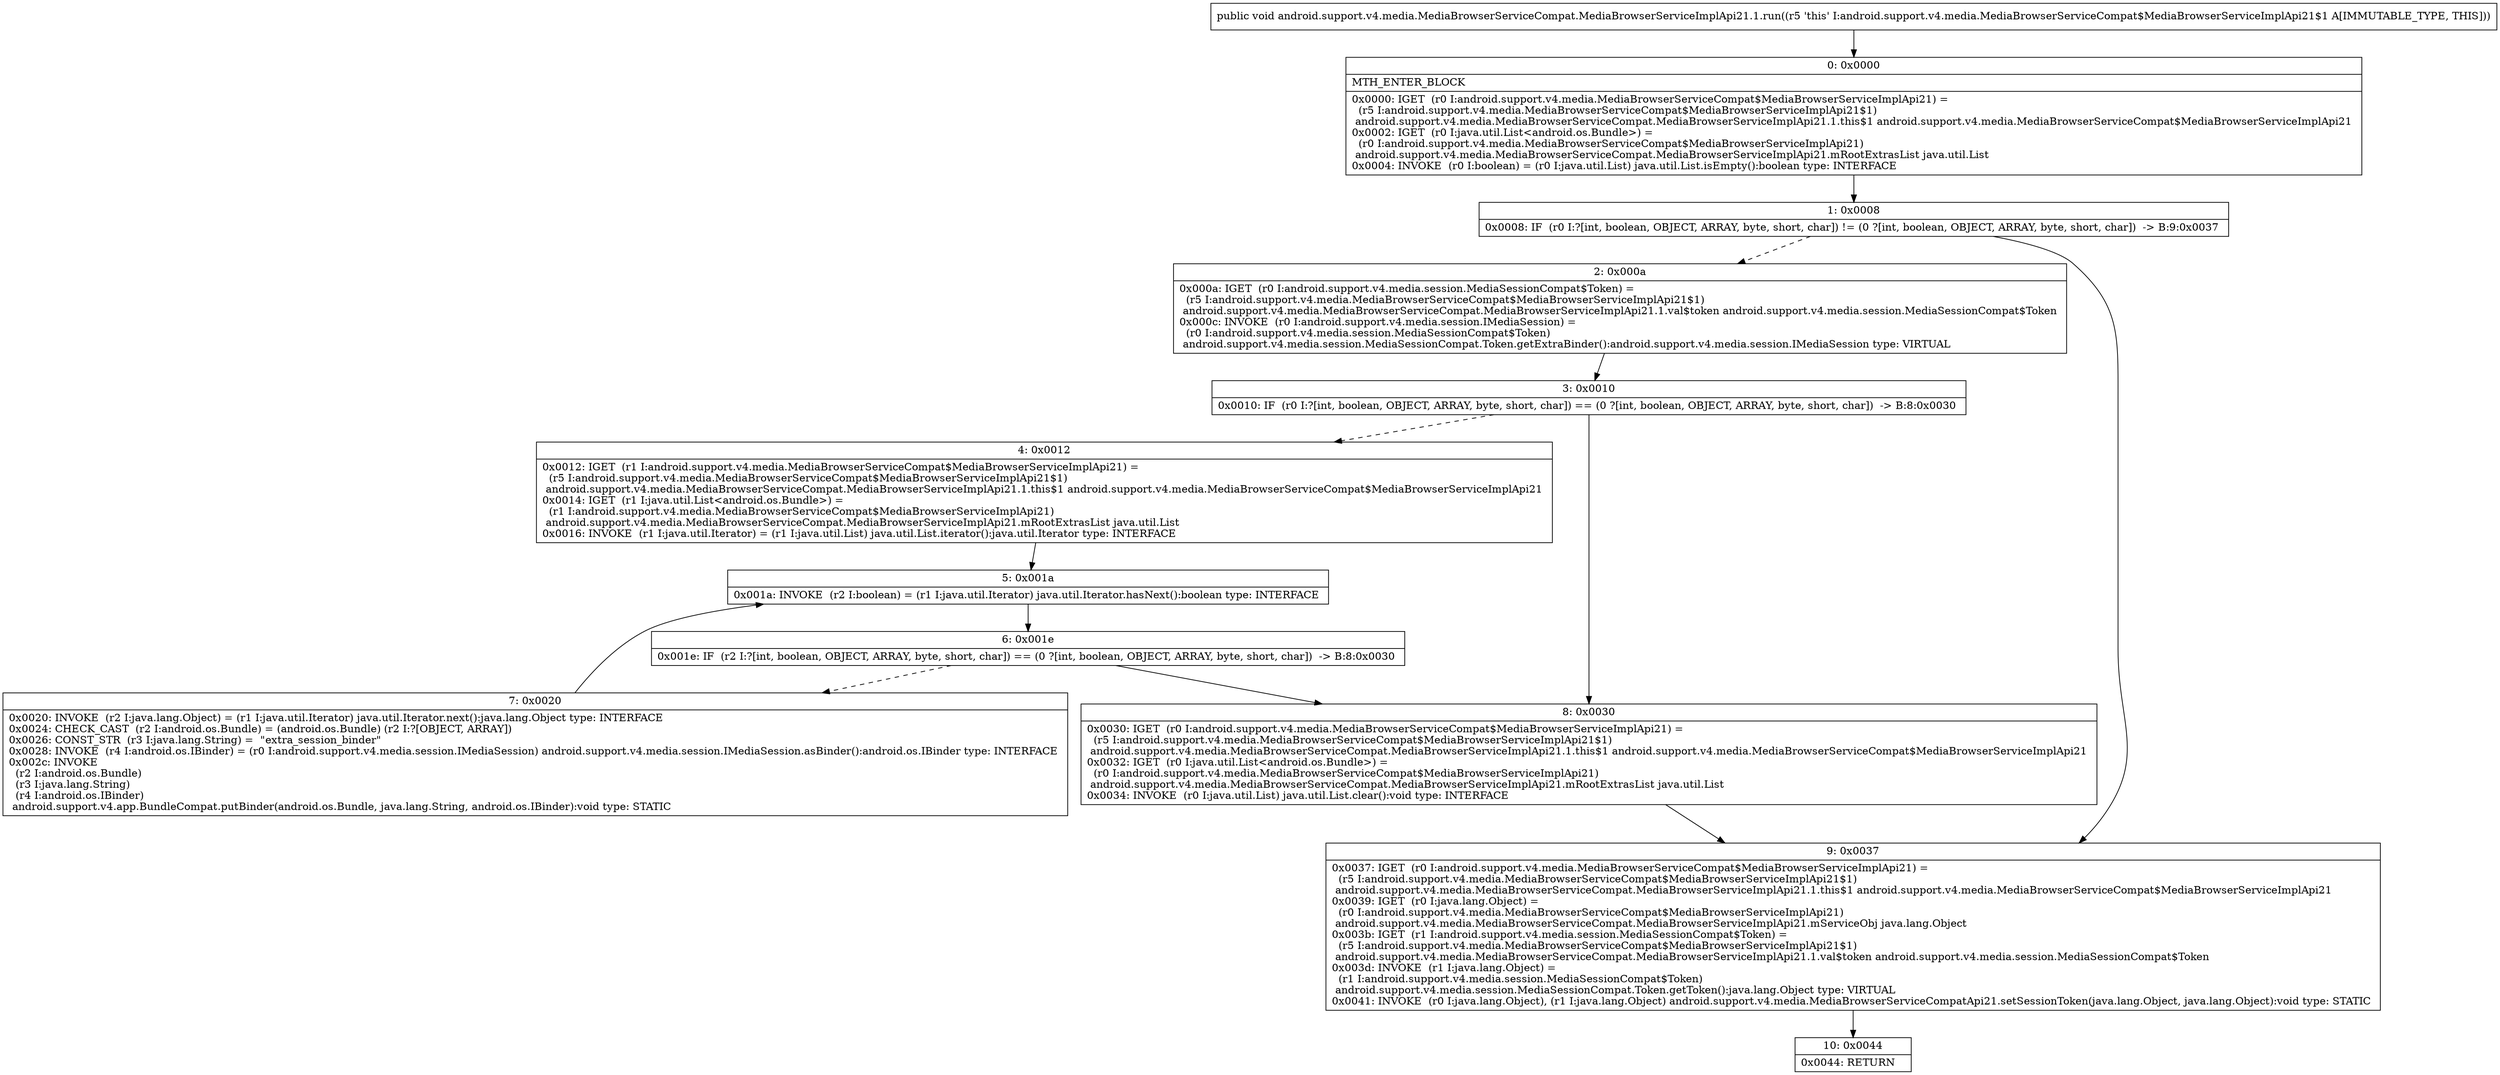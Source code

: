 digraph "CFG forandroid.support.v4.media.MediaBrowserServiceCompat.MediaBrowserServiceImplApi21.1.run()V" {
Node_0 [shape=record,label="{0\:\ 0x0000|MTH_ENTER_BLOCK\l|0x0000: IGET  (r0 I:android.support.v4.media.MediaBrowserServiceCompat$MediaBrowserServiceImplApi21) = \l  (r5 I:android.support.v4.media.MediaBrowserServiceCompat$MediaBrowserServiceImplApi21$1)\l android.support.v4.media.MediaBrowserServiceCompat.MediaBrowserServiceImplApi21.1.this$1 android.support.v4.media.MediaBrowserServiceCompat$MediaBrowserServiceImplApi21 \l0x0002: IGET  (r0 I:java.util.List\<android.os.Bundle\>) = \l  (r0 I:android.support.v4.media.MediaBrowserServiceCompat$MediaBrowserServiceImplApi21)\l android.support.v4.media.MediaBrowserServiceCompat.MediaBrowserServiceImplApi21.mRootExtrasList java.util.List \l0x0004: INVOKE  (r0 I:boolean) = (r0 I:java.util.List) java.util.List.isEmpty():boolean type: INTERFACE \l}"];
Node_1 [shape=record,label="{1\:\ 0x0008|0x0008: IF  (r0 I:?[int, boolean, OBJECT, ARRAY, byte, short, char]) != (0 ?[int, boolean, OBJECT, ARRAY, byte, short, char])  \-\> B:9:0x0037 \l}"];
Node_2 [shape=record,label="{2\:\ 0x000a|0x000a: IGET  (r0 I:android.support.v4.media.session.MediaSessionCompat$Token) = \l  (r5 I:android.support.v4.media.MediaBrowserServiceCompat$MediaBrowserServiceImplApi21$1)\l android.support.v4.media.MediaBrowserServiceCompat.MediaBrowserServiceImplApi21.1.val$token android.support.v4.media.session.MediaSessionCompat$Token \l0x000c: INVOKE  (r0 I:android.support.v4.media.session.IMediaSession) = \l  (r0 I:android.support.v4.media.session.MediaSessionCompat$Token)\l android.support.v4.media.session.MediaSessionCompat.Token.getExtraBinder():android.support.v4.media.session.IMediaSession type: VIRTUAL \l}"];
Node_3 [shape=record,label="{3\:\ 0x0010|0x0010: IF  (r0 I:?[int, boolean, OBJECT, ARRAY, byte, short, char]) == (0 ?[int, boolean, OBJECT, ARRAY, byte, short, char])  \-\> B:8:0x0030 \l}"];
Node_4 [shape=record,label="{4\:\ 0x0012|0x0012: IGET  (r1 I:android.support.v4.media.MediaBrowserServiceCompat$MediaBrowserServiceImplApi21) = \l  (r5 I:android.support.v4.media.MediaBrowserServiceCompat$MediaBrowserServiceImplApi21$1)\l android.support.v4.media.MediaBrowserServiceCompat.MediaBrowserServiceImplApi21.1.this$1 android.support.v4.media.MediaBrowserServiceCompat$MediaBrowserServiceImplApi21 \l0x0014: IGET  (r1 I:java.util.List\<android.os.Bundle\>) = \l  (r1 I:android.support.v4.media.MediaBrowserServiceCompat$MediaBrowserServiceImplApi21)\l android.support.v4.media.MediaBrowserServiceCompat.MediaBrowserServiceImplApi21.mRootExtrasList java.util.List \l0x0016: INVOKE  (r1 I:java.util.Iterator) = (r1 I:java.util.List) java.util.List.iterator():java.util.Iterator type: INTERFACE \l}"];
Node_5 [shape=record,label="{5\:\ 0x001a|0x001a: INVOKE  (r2 I:boolean) = (r1 I:java.util.Iterator) java.util.Iterator.hasNext():boolean type: INTERFACE \l}"];
Node_6 [shape=record,label="{6\:\ 0x001e|0x001e: IF  (r2 I:?[int, boolean, OBJECT, ARRAY, byte, short, char]) == (0 ?[int, boolean, OBJECT, ARRAY, byte, short, char])  \-\> B:8:0x0030 \l}"];
Node_7 [shape=record,label="{7\:\ 0x0020|0x0020: INVOKE  (r2 I:java.lang.Object) = (r1 I:java.util.Iterator) java.util.Iterator.next():java.lang.Object type: INTERFACE \l0x0024: CHECK_CAST  (r2 I:android.os.Bundle) = (android.os.Bundle) (r2 I:?[OBJECT, ARRAY]) \l0x0026: CONST_STR  (r3 I:java.lang.String) =  \"extra_session_binder\" \l0x0028: INVOKE  (r4 I:android.os.IBinder) = (r0 I:android.support.v4.media.session.IMediaSession) android.support.v4.media.session.IMediaSession.asBinder():android.os.IBinder type: INTERFACE \l0x002c: INVOKE  \l  (r2 I:android.os.Bundle)\l  (r3 I:java.lang.String)\l  (r4 I:android.os.IBinder)\l android.support.v4.app.BundleCompat.putBinder(android.os.Bundle, java.lang.String, android.os.IBinder):void type: STATIC \l}"];
Node_8 [shape=record,label="{8\:\ 0x0030|0x0030: IGET  (r0 I:android.support.v4.media.MediaBrowserServiceCompat$MediaBrowserServiceImplApi21) = \l  (r5 I:android.support.v4.media.MediaBrowserServiceCompat$MediaBrowserServiceImplApi21$1)\l android.support.v4.media.MediaBrowserServiceCompat.MediaBrowserServiceImplApi21.1.this$1 android.support.v4.media.MediaBrowserServiceCompat$MediaBrowserServiceImplApi21 \l0x0032: IGET  (r0 I:java.util.List\<android.os.Bundle\>) = \l  (r0 I:android.support.v4.media.MediaBrowserServiceCompat$MediaBrowserServiceImplApi21)\l android.support.v4.media.MediaBrowserServiceCompat.MediaBrowserServiceImplApi21.mRootExtrasList java.util.List \l0x0034: INVOKE  (r0 I:java.util.List) java.util.List.clear():void type: INTERFACE \l}"];
Node_9 [shape=record,label="{9\:\ 0x0037|0x0037: IGET  (r0 I:android.support.v4.media.MediaBrowserServiceCompat$MediaBrowserServiceImplApi21) = \l  (r5 I:android.support.v4.media.MediaBrowserServiceCompat$MediaBrowserServiceImplApi21$1)\l android.support.v4.media.MediaBrowserServiceCompat.MediaBrowserServiceImplApi21.1.this$1 android.support.v4.media.MediaBrowserServiceCompat$MediaBrowserServiceImplApi21 \l0x0039: IGET  (r0 I:java.lang.Object) = \l  (r0 I:android.support.v4.media.MediaBrowserServiceCompat$MediaBrowserServiceImplApi21)\l android.support.v4.media.MediaBrowserServiceCompat.MediaBrowserServiceImplApi21.mServiceObj java.lang.Object \l0x003b: IGET  (r1 I:android.support.v4.media.session.MediaSessionCompat$Token) = \l  (r5 I:android.support.v4.media.MediaBrowserServiceCompat$MediaBrowserServiceImplApi21$1)\l android.support.v4.media.MediaBrowserServiceCompat.MediaBrowserServiceImplApi21.1.val$token android.support.v4.media.session.MediaSessionCompat$Token \l0x003d: INVOKE  (r1 I:java.lang.Object) = \l  (r1 I:android.support.v4.media.session.MediaSessionCompat$Token)\l android.support.v4.media.session.MediaSessionCompat.Token.getToken():java.lang.Object type: VIRTUAL \l0x0041: INVOKE  (r0 I:java.lang.Object), (r1 I:java.lang.Object) android.support.v4.media.MediaBrowserServiceCompatApi21.setSessionToken(java.lang.Object, java.lang.Object):void type: STATIC \l}"];
Node_10 [shape=record,label="{10\:\ 0x0044|0x0044: RETURN   \l}"];
MethodNode[shape=record,label="{public void android.support.v4.media.MediaBrowserServiceCompat.MediaBrowserServiceImplApi21.1.run((r5 'this' I:android.support.v4.media.MediaBrowserServiceCompat$MediaBrowserServiceImplApi21$1 A[IMMUTABLE_TYPE, THIS])) }"];
MethodNode -> Node_0;
Node_0 -> Node_1;
Node_1 -> Node_2[style=dashed];
Node_1 -> Node_9;
Node_2 -> Node_3;
Node_3 -> Node_4[style=dashed];
Node_3 -> Node_8;
Node_4 -> Node_5;
Node_5 -> Node_6;
Node_6 -> Node_7[style=dashed];
Node_6 -> Node_8;
Node_7 -> Node_5;
Node_8 -> Node_9;
Node_9 -> Node_10;
}

